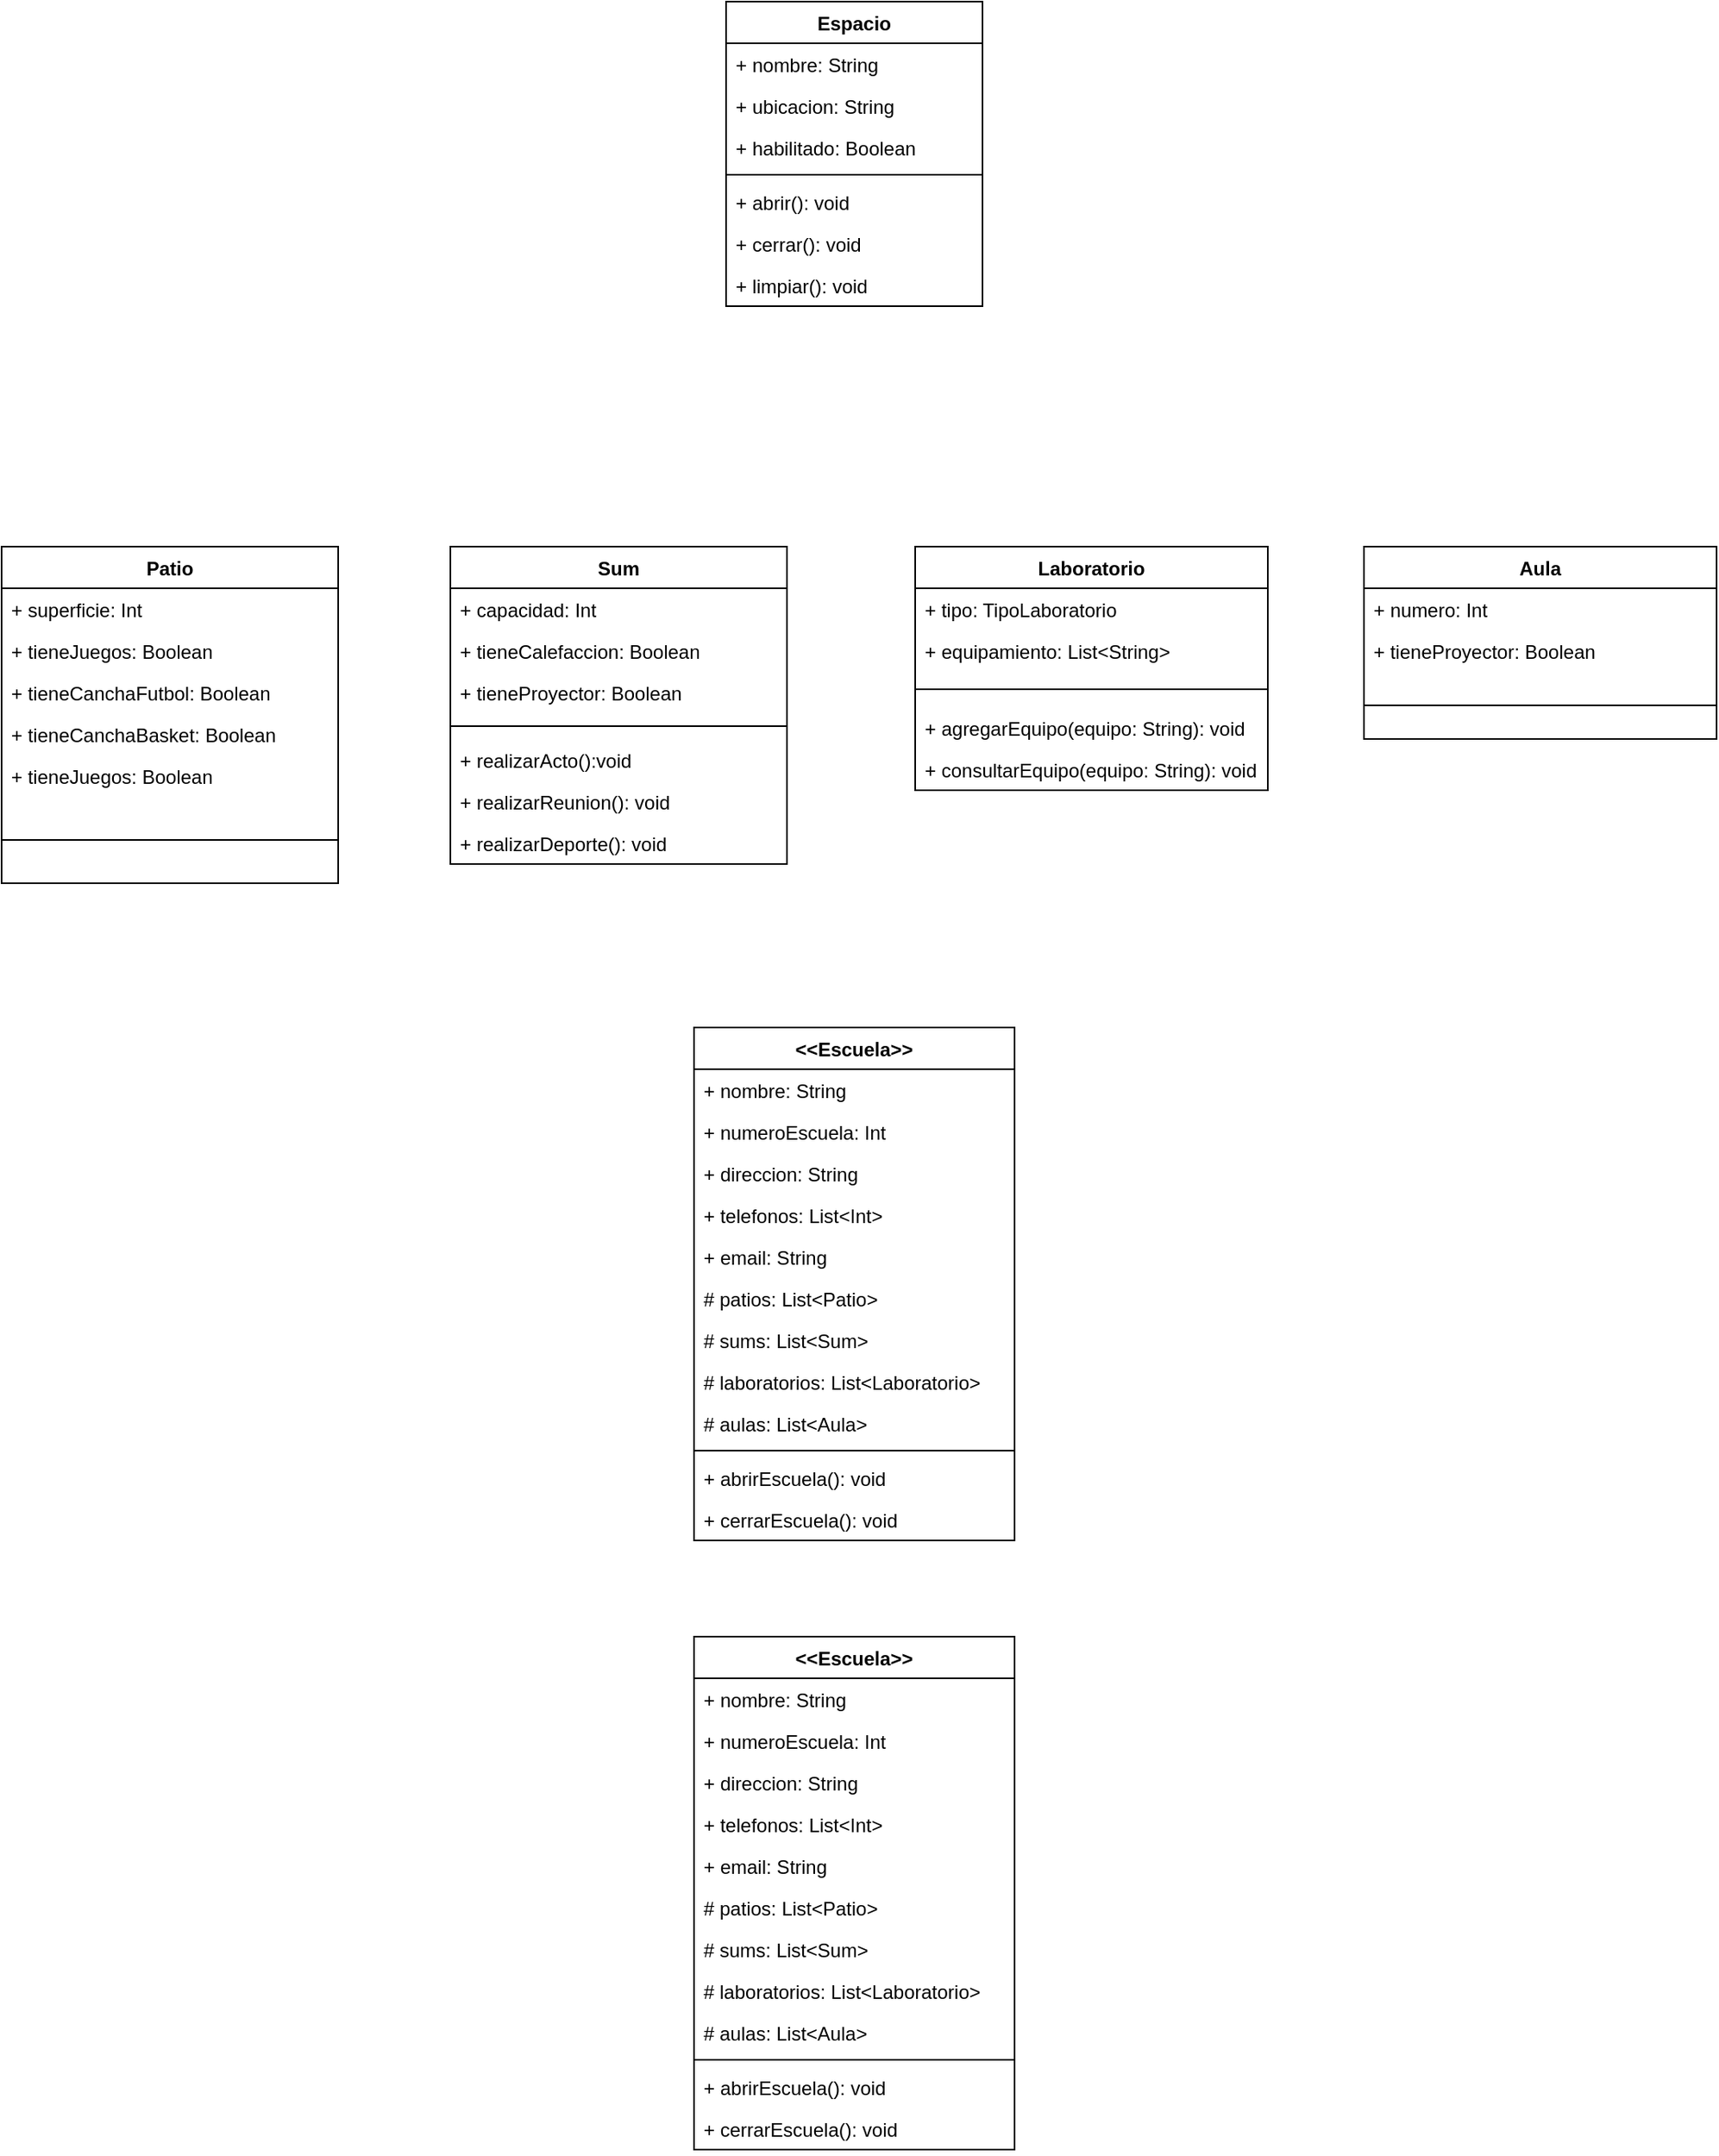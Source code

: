 <mxfile version="28.1.1">
  <diagram name="Page-1" id="GhHrxKC3wiG8L_W0QGzW">
    <mxGraphModel dx="1542" dy="212" grid="1" gridSize="10" guides="1" tooltips="1" connect="1" arrows="1" fold="1" page="0" pageScale="1" pageWidth="827" pageHeight="1169" math="0" shadow="0">
      <root>
        <mxCell id="0" />
        <mxCell id="1" parent="0" />
        <mxCell id="wv_eOz-KuKoO2hbkCVXG-1" value="Espacio" style="swimlane;fontStyle=1;align=center;verticalAlign=top;childLayout=stackLayout;horizontal=1;startSize=26;horizontalStack=0;resizeParent=1;resizeParentMax=0;resizeLast=0;collapsible=1;marginBottom=0;whiteSpace=wrap;html=1;" vertex="1" parent="1">
          <mxGeometry x="360" y="450" width="160" height="190" as="geometry" />
        </mxCell>
        <mxCell id="wv_eOz-KuKoO2hbkCVXG-2" value="&lt;div&gt;+ nombre: String&lt;/div&gt;&lt;div&gt;&lt;br&gt;&lt;/div&gt;" style="text;strokeColor=none;fillColor=none;align=left;verticalAlign=top;spacingLeft=4;spacingRight=4;overflow=hidden;rotatable=0;points=[[0,0.5],[1,0.5]];portConstraint=eastwest;whiteSpace=wrap;html=1;" vertex="1" parent="wv_eOz-KuKoO2hbkCVXG-1">
          <mxGeometry y="26" width="160" height="26" as="geometry" />
        </mxCell>
        <mxCell id="wv_eOz-KuKoO2hbkCVXG-7" value="&lt;div&gt;+ ubicacion: String&lt;/div&gt;" style="text;strokeColor=none;fillColor=none;align=left;verticalAlign=top;spacingLeft=4;spacingRight=4;overflow=hidden;rotatable=0;points=[[0,0.5],[1,0.5]];portConstraint=eastwest;whiteSpace=wrap;html=1;" vertex="1" parent="wv_eOz-KuKoO2hbkCVXG-1">
          <mxGeometry y="52" width="160" height="26" as="geometry" />
        </mxCell>
        <mxCell id="wv_eOz-KuKoO2hbkCVXG-8" value="+ habilitado: Boolean" style="text;strokeColor=none;fillColor=none;align=left;verticalAlign=top;spacingLeft=4;spacingRight=4;overflow=hidden;rotatable=0;points=[[0,0.5],[1,0.5]];portConstraint=eastwest;whiteSpace=wrap;html=1;" vertex="1" parent="wv_eOz-KuKoO2hbkCVXG-1">
          <mxGeometry y="78" width="160" height="26" as="geometry" />
        </mxCell>
        <mxCell id="wv_eOz-KuKoO2hbkCVXG-3" value="" style="line;strokeWidth=1;fillColor=none;align=left;verticalAlign=middle;spacingTop=-1;spacingLeft=3;spacingRight=3;rotatable=0;labelPosition=right;points=[];portConstraint=eastwest;strokeColor=inherit;" vertex="1" parent="wv_eOz-KuKoO2hbkCVXG-1">
          <mxGeometry y="104" width="160" height="8" as="geometry" />
        </mxCell>
        <mxCell id="wv_eOz-KuKoO2hbkCVXG-4" value="+ abrir(): void" style="text;strokeColor=none;fillColor=none;align=left;verticalAlign=top;spacingLeft=4;spacingRight=4;overflow=hidden;rotatable=0;points=[[0,0.5],[1,0.5]];portConstraint=eastwest;whiteSpace=wrap;html=1;" vertex="1" parent="wv_eOz-KuKoO2hbkCVXG-1">
          <mxGeometry y="112" width="160" height="26" as="geometry" />
        </mxCell>
        <mxCell id="wv_eOz-KuKoO2hbkCVXG-9" value="+ cerrar(): void" style="text;strokeColor=none;fillColor=none;align=left;verticalAlign=top;spacingLeft=4;spacingRight=4;overflow=hidden;rotatable=0;points=[[0,0.5],[1,0.5]];portConstraint=eastwest;whiteSpace=wrap;html=1;" vertex="1" parent="wv_eOz-KuKoO2hbkCVXG-1">
          <mxGeometry y="138" width="160" height="26" as="geometry" />
        </mxCell>
        <mxCell id="wv_eOz-KuKoO2hbkCVXG-10" value="+ limpiar(): void" style="text;strokeColor=none;fillColor=none;align=left;verticalAlign=top;spacingLeft=4;spacingRight=4;overflow=hidden;rotatable=0;points=[[0,0.5],[1,0.5]];portConstraint=eastwest;whiteSpace=wrap;html=1;" vertex="1" parent="wv_eOz-KuKoO2hbkCVXG-1">
          <mxGeometry y="164" width="160" height="26" as="geometry" />
        </mxCell>
        <mxCell id="wv_eOz-KuKoO2hbkCVXG-11" value="Patio" style="swimlane;fontStyle=1;align=center;verticalAlign=top;childLayout=stackLayout;horizontal=1;startSize=26;horizontalStack=0;resizeParent=1;resizeParentMax=0;resizeLast=0;collapsible=1;marginBottom=0;whiteSpace=wrap;html=1;" vertex="1" parent="1">
          <mxGeometry x="-92" y="790" width="210" height="210" as="geometry" />
        </mxCell>
        <mxCell id="wv_eOz-KuKoO2hbkCVXG-12" value="+ superficie: Int" style="text;strokeColor=none;fillColor=none;align=left;verticalAlign=top;spacingLeft=4;spacingRight=4;overflow=hidden;rotatable=0;points=[[0,0.5],[1,0.5]];portConstraint=eastwest;whiteSpace=wrap;html=1;" vertex="1" parent="wv_eOz-KuKoO2hbkCVXG-11">
          <mxGeometry y="26" width="210" height="26" as="geometry" />
        </mxCell>
        <mxCell id="wv_eOz-KuKoO2hbkCVXG-13" value="+ tieneJuegos: Boolean" style="text;strokeColor=none;fillColor=none;align=left;verticalAlign=top;spacingLeft=4;spacingRight=4;overflow=hidden;rotatable=0;points=[[0,0.5],[1,0.5]];portConstraint=eastwest;whiteSpace=wrap;html=1;" vertex="1" parent="wv_eOz-KuKoO2hbkCVXG-11">
          <mxGeometry y="52" width="210" height="26" as="geometry" />
        </mxCell>
        <mxCell id="wv_eOz-KuKoO2hbkCVXG-20" value="+ tieneCanchaFutbol: Boolean" style="text;strokeColor=none;fillColor=none;align=left;verticalAlign=top;spacingLeft=4;spacingRight=4;overflow=hidden;rotatable=0;points=[[0,0.5],[1,0.5]];portConstraint=eastwest;whiteSpace=wrap;html=1;" vertex="1" parent="wv_eOz-KuKoO2hbkCVXG-11">
          <mxGeometry y="78" width="210" height="26" as="geometry" />
        </mxCell>
        <mxCell id="wv_eOz-KuKoO2hbkCVXG-21" value="+ tieneCanchaBasket: Boolean" style="text;strokeColor=none;fillColor=none;align=left;verticalAlign=top;spacingLeft=4;spacingRight=4;overflow=hidden;rotatable=0;points=[[0,0.5],[1,0.5]];portConstraint=eastwest;whiteSpace=wrap;html=1;" vertex="1" parent="wv_eOz-KuKoO2hbkCVXG-11">
          <mxGeometry y="104" width="210" height="26" as="geometry" />
        </mxCell>
        <mxCell id="wv_eOz-KuKoO2hbkCVXG-22" value="+ tieneJuegos: Boolean" style="text;strokeColor=none;fillColor=none;align=left;verticalAlign=top;spacingLeft=4;spacingRight=4;overflow=hidden;rotatable=0;points=[[0,0.5],[1,0.5]];portConstraint=eastwest;whiteSpace=wrap;html=1;" vertex="1" parent="wv_eOz-KuKoO2hbkCVXG-11">
          <mxGeometry y="130" width="210" height="26" as="geometry" />
        </mxCell>
        <mxCell id="wv_eOz-KuKoO2hbkCVXG-15" value="" style="line;strokeWidth=1;fillColor=none;align=left;verticalAlign=middle;spacingTop=-1;spacingLeft=3;spacingRight=3;rotatable=0;labelPosition=right;points=[];portConstraint=eastwest;strokeColor=inherit;" vertex="1" parent="wv_eOz-KuKoO2hbkCVXG-11">
          <mxGeometry y="156" width="210" height="54" as="geometry" />
        </mxCell>
        <mxCell id="wv_eOz-KuKoO2hbkCVXG-23" value="Sum" style="swimlane;fontStyle=1;align=center;verticalAlign=top;childLayout=stackLayout;horizontal=1;startSize=26;horizontalStack=0;resizeParent=1;resizeParentMax=0;resizeLast=0;collapsible=1;marginBottom=0;whiteSpace=wrap;html=1;" vertex="1" parent="1">
          <mxGeometry x="188" y="790" width="210" height="198" as="geometry" />
        </mxCell>
        <mxCell id="wv_eOz-KuKoO2hbkCVXG-24" value="+ capacidad: Int" style="text;strokeColor=none;fillColor=none;align=left;verticalAlign=top;spacingLeft=4;spacingRight=4;overflow=hidden;rotatable=0;points=[[0,0.5],[1,0.5]];portConstraint=eastwest;whiteSpace=wrap;html=1;" vertex="1" parent="wv_eOz-KuKoO2hbkCVXG-23">
          <mxGeometry y="26" width="210" height="26" as="geometry" />
        </mxCell>
        <mxCell id="wv_eOz-KuKoO2hbkCVXG-25" value="+ tieneCalefaccion: Boolean" style="text;strokeColor=none;fillColor=none;align=left;verticalAlign=top;spacingLeft=4;spacingRight=4;overflow=hidden;rotatable=0;points=[[0,0.5],[1,0.5]];portConstraint=eastwest;whiteSpace=wrap;html=1;" vertex="1" parent="wv_eOz-KuKoO2hbkCVXG-23">
          <mxGeometry y="52" width="210" height="26" as="geometry" />
        </mxCell>
        <mxCell id="wv_eOz-KuKoO2hbkCVXG-26" value="+ tieneProyector: Boolean" style="text;strokeColor=none;fillColor=none;align=left;verticalAlign=top;spacingLeft=4;spacingRight=4;overflow=hidden;rotatable=0;points=[[0,0.5],[1,0.5]];portConstraint=eastwest;whiteSpace=wrap;html=1;" vertex="1" parent="wv_eOz-KuKoO2hbkCVXG-23">
          <mxGeometry y="78" width="210" height="26" as="geometry" />
        </mxCell>
        <mxCell id="wv_eOz-KuKoO2hbkCVXG-29" value="" style="line;strokeWidth=1;fillColor=none;align=left;verticalAlign=middle;spacingTop=-1;spacingLeft=3;spacingRight=3;rotatable=0;labelPosition=right;points=[];portConstraint=eastwest;strokeColor=inherit;" vertex="1" parent="wv_eOz-KuKoO2hbkCVXG-23">
          <mxGeometry y="104" width="210" height="16" as="geometry" />
        </mxCell>
        <mxCell id="wv_eOz-KuKoO2hbkCVXG-37" value="&lt;div&gt;+ realizarActo():void&lt;/div&gt;" style="text;strokeColor=none;fillColor=none;align=left;verticalAlign=top;spacingLeft=4;spacingRight=4;overflow=hidden;rotatable=0;points=[[0,0.5],[1,0.5]];portConstraint=eastwest;whiteSpace=wrap;html=1;" vertex="1" parent="wv_eOz-KuKoO2hbkCVXG-23">
          <mxGeometry y="120" width="210" height="26" as="geometry" />
        </mxCell>
        <mxCell id="wv_eOz-KuKoO2hbkCVXG-38" value="+ realizarReunion(): void" style="text;strokeColor=none;fillColor=none;align=left;verticalAlign=top;spacingLeft=4;spacingRight=4;overflow=hidden;rotatable=0;points=[[0,0.5],[1,0.5]];portConstraint=eastwest;whiteSpace=wrap;html=1;" vertex="1" parent="wv_eOz-KuKoO2hbkCVXG-23">
          <mxGeometry y="146" width="210" height="26" as="geometry" />
        </mxCell>
        <mxCell id="wv_eOz-KuKoO2hbkCVXG-39" value="+ realizarDeporte(): void" style="text;strokeColor=none;fillColor=none;align=left;verticalAlign=top;spacingLeft=4;spacingRight=4;overflow=hidden;rotatable=0;points=[[0,0.5],[1,0.5]];portConstraint=eastwest;whiteSpace=wrap;html=1;" vertex="1" parent="wv_eOz-KuKoO2hbkCVXG-23">
          <mxGeometry y="172" width="210" height="26" as="geometry" />
        </mxCell>
        <mxCell id="wv_eOz-KuKoO2hbkCVXG-30" value="Laboratorio" style="swimlane;fontStyle=1;align=center;verticalAlign=top;childLayout=stackLayout;horizontal=1;startSize=26;horizontalStack=0;resizeParent=1;resizeParentMax=0;resizeLast=0;collapsible=1;marginBottom=0;whiteSpace=wrap;html=1;" vertex="1" parent="1">
          <mxGeometry x="478" y="790" width="220" height="152" as="geometry" />
        </mxCell>
        <mxCell id="wv_eOz-KuKoO2hbkCVXG-33" value="+ tipo: TipoLaboratorio" style="text;strokeColor=none;fillColor=none;align=left;verticalAlign=top;spacingLeft=4;spacingRight=4;overflow=hidden;rotatable=0;points=[[0,0.5],[1,0.5]];portConstraint=eastwest;whiteSpace=wrap;html=1;" vertex="1" parent="wv_eOz-KuKoO2hbkCVXG-30">
          <mxGeometry y="26" width="220" height="26" as="geometry" />
        </mxCell>
        <mxCell id="wv_eOz-KuKoO2hbkCVXG-35" value="+ equipamiento: List&amp;lt;String&amp;gt;" style="text;strokeColor=none;fillColor=none;align=left;verticalAlign=top;spacingLeft=4;spacingRight=4;overflow=hidden;rotatable=0;points=[[0,0.5],[1,0.5]];portConstraint=eastwest;whiteSpace=wrap;html=1;" vertex="1" parent="wv_eOz-KuKoO2hbkCVXG-30">
          <mxGeometry y="52" width="220" height="26" as="geometry" />
        </mxCell>
        <mxCell id="wv_eOz-KuKoO2hbkCVXG-34" value="" style="line;strokeWidth=1;fillColor=none;align=left;verticalAlign=middle;spacingTop=-1;spacingLeft=3;spacingRight=3;rotatable=0;labelPosition=right;points=[];portConstraint=eastwest;strokeColor=inherit;" vertex="1" parent="wv_eOz-KuKoO2hbkCVXG-30">
          <mxGeometry y="78" width="220" height="22" as="geometry" />
        </mxCell>
        <mxCell id="wv_eOz-KuKoO2hbkCVXG-40" value="+ agregarEquipo(equipo: String): void" style="text;strokeColor=none;fillColor=none;align=left;verticalAlign=top;spacingLeft=4;spacingRight=4;overflow=hidden;rotatable=0;points=[[0,0.5],[1,0.5]];portConstraint=eastwest;whiteSpace=wrap;html=1;" vertex="1" parent="wv_eOz-KuKoO2hbkCVXG-30">
          <mxGeometry y="100" width="220" height="26" as="geometry" />
        </mxCell>
        <mxCell id="wv_eOz-KuKoO2hbkCVXG-41" value="+ consultarEquipo(equipo: String): void" style="text;strokeColor=none;fillColor=none;align=left;verticalAlign=top;spacingLeft=4;spacingRight=4;overflow=hidden;rotatable=0;points=[[0,0.5],[1,0.5]];portConstraint=eastwest;whiteSpace=wrap;html=1;" vertex="1" parent="wv_eOz-KuKoO2hbkCVXG-30">
          <mxGeometry y="126" width="220" height="26" as="geometry" />
        </mxCell>
        <mxCell id="wv_eOz-KuKoO2hbkCVXG-42" value="Aula" style="swimlane;fontStyle=1;align=center;verticalAlign=top;childLayout=stackLayout;horizontal=1;startSize=26;horizontalStack=0;resizeParent=1;resizeParentMax=0;resizeLast=0;collapsible=1;marginBottom=0;whiteSpace=wrap;html=1;" vertex="1" parent="1">
          <mxGeometry x="758" y="790" width="220" height="120" as="geometry" />
        </mxCell>
        <mxCell id="wv_eOz-KuKoO2hbkCVXG-43" value="+ numero: Int" style="text;strokeColor=none;fillColor=none;align=left;verticalAlign=top;spacingLeft=4;spacingRight=4;overflow=hidden;rotatable=0;points=[[0,0.5],[1,0.5]];portConstraint=eastwest;whiteSpace=wrap;html=1;" vertex="1" parent="wv_eOz-KuKoO2hbkCVXG-42">
          <mxGeometry y="26" width="220" height="26" as="geometry" />
        </mxCell>
        <mxCell id="wv_eOz-KuKoO2hbkCVXG-44" value="+ tieneProyector: Boolean" style="text;strokeColor=none;fillColor=none;align=left;verticalAlign=top;spacingLeft=4;spacingRight=4;overflow=hidden;rotatable=0;points=[[0,0.5],[1,0.5]];portConstraint=eastwest;whiteSpace=wrap;html=1;" vertex="1" parent="wv_eOz-KuKoO2hbkCVXG-42">
          <mxGeometry y="52" width="220" height="26" as="geometry" />
        </mxCell>
        <mxCell id="wv_eOz-KuKoO2hbkCVXG-45" value="" style="line;strokeWidth=1;fillColor=none;align=left;verticalAlign=middle;spacingTop=-1;spacingLeft=3;spacingRight=3;rotatable=0;labelPosition=right;points=[];portConstraint=eastwest;strokeColor=inherit;" vertex="1" parent="wv_eOz-KuKoO2hbkCVXG-42">
          <mxGeometry y="78" width="220" height="42" as="geometry" />
        </mxCell>
        <mxCell id="wv_eOz-KuKoO2hbkCVXG-48" value="&amp;lt;&amp;lt;Escuela&amp;gt;&amp;gt;" style="swimlane;fontStyle=1;align=center;verticalAlign=top;childLayout=stackLayout;horizontal=1;startSize=26;horizontalStack=0;resizeParent=1;resizeParentMax=0;resizeLast=0;collapsible=1;marginBottom=0;whiteSpace=wrap;html=1;" vertex="1" parent="1">
          <mxGeometry x="340" y="1090" width="200" height="320" as="geometry" />
        </mxCell>
        <mxCell id="wv_eOz-KuKoO2hbkCVXG-49" value="+ nombre: String" style="text;strokeColor=none;fillColor=none;align=left;verticalAlign=top;spacingLeft=4;spacingRight=4;overflow=hidden;rotatable=0;points=[[0,0.5],[1,0.5]];portConstraint=eastwest;whiteSpace=wrap;html=1;" vertex="1" parent="wv_eOz-KuKoO2hbkCVXG-48">
          <mxGeometry y="26" width="200" height="26" as="geometry" />
        </mxCell>
        <mxCell id="wv_eOz-KuKoO2hbkCVXG-52" value="+ numeroEscuela: Int" style="text;strokeColor=none;fillColor=none;align=left;verticalAlign=top;spacingLeft=4;spacingRight=4;overflow=hidden;rotatable=0;points=[[0,0.5],[1,0.5]];portConstraint=eastwest;whiteSpace=wrap;html=1;" vertex="1" parent="wv_eOz-KuKoO2hbkCVXG-48">
          <mxGeometry y="52" width="200" height="26" as="geometry" />
        </mxCell>
        <mxCell id="wv_eOz-KuKoO2hbkCVXG-53" value="+ direccion: String" style="text;strokeColor=none;fillColor=none;align=left;verticalAlign=top;spacingLeft=4;spacingRight=4;overflow=hidden;rotatable=0;points=[[0,0.5],[1,0.5]];portConstraint=eastwest;whiteSpace=wrap;html=1;" vertex="1" parent="wv_eOz-KuKoO2hbkCVXG-48">
          <mxGeometry y="78" width="200" height="26" as="geometry" />
        </mxCell>
        <mxCell id="wv_eOz-KuKoO2hbkCVXG-54" value="+ telefonos: List&amp;lt;Int&amp;gt;" style="text;strokeColor=none;fillColor=none;align=left;verticalAlign=top;spacingLeft=4;spacingRight=4;overflow=hidden;rotatable=0;points=[[0,0.5],[1,0.5]];portConstraint=eastwest;whiteSpace=wrap;html=1;" vertex="1" parent="wv_eOz-KuKoO2hbkCVXG-48">
          <mxGeometry y="104" width="200" height="26" as="geometry" />
        </mxCell>
        <mxCell id="wv_eOz-KuKoO2hbkCVXG-55" value="+ email: String" style="text;strokeColor=none;fillColor=none;align=left;verticalAlign=top;spacingLeft=4;spacingRight=4;overflow=hidden;rotatable=0;points=[[0,0.5],[1,0.5]];portConstraint=eastwest;whiteSpace=wrap;html=1;" vertex="1" parent="wv_eOz-KuKoO2hbkCVXG-48">
          <mxGeometry y="130" width="200" height="26" as="geometry" />
        </mxCell>
        <mxCell id="wv_eOz-KuKoO2hbkCVXG-56" value="# patios: List&amp;lt;Patio&amp;gt;" style="text;strokeColor=none;fillColor=none;align=left;verticalAlign=top;spacingLeft=4;spacingRight=4;overflow=hidden;rotatable=0;points=[[0,0.5],[1,0.5]];portConstraint=eastwest;whiteSpace=wrap;html=1;" vertex="1" parent="wv_eOz-KuKoO2hbkCVXG-48">
          <mxGeometry y="156" width="200" height="26" as="geometry" />
        </mxCell>
        <mxCell id="wv_eOz-KuKoO2hbkCVXG-57" value="# sums: List&amp;lt;Sum&amp;gt;" style="text;strokeColor=none;fillColor=none;align=left;verticalAlign=top;spacingLeft=4;spacingRight=4;overflow=hidden;rotatable=0;points=[[0,0.5],[1,0.5]];portConstraint=eastwest;whiteSpace=wrap;html=1;" vertex="1" parent="wv_eOz-KuKoO2hbkCVXG-48">
          <mxGeometry y="182" width="200" height="26" as="geometry" />
        </mxCell>
        <mxCell id="wv_eOz-KuKoO2hbkCVXG-58" value="# laboratorios: List&amp;lt;Laboratorio&amp;gt;" style="text;strokeColor=none;fillColor=none;align=left;verticalAlign=top;spacingLeft=4;spacingRight=4;overflow=hidden;rotatable=0;points=[[0,0.5],[1,0.5]];portConstraint=eastwest;whiteSpace=wrap;html=1;" vertex="1" parent="wv_eOz-KuKoO2hbkCVXG-48">
          <mxGeometry y="208" width="200" height="26" as="geometry" />
        </mxCell>
        <mxCell id="wv_eOz-KuKoO2hbkCVXG-59" value="# aulas: List&amp;lt;Aula&amp;gt;" style="text;strokeColor=none;fillColor=none;align=left;verticalAlign=top;spacingLeft=4;spacingRight=4;overflow=hidden;rotatable=0;points=[[0,0.5],[1,0.5]];portConstraint=eastwest;whiteSpace=wrap;html=1;" vertex="1" parent="wv_eOz-KuKoO2hbkCVXG-48">
          <mxGeometry y="234" width="200" height="26" as="geometry" />
        </mxCell>
        <mxCell id="wv_eOz-KuKoO2hbkCVXG-50" value="" style="line;strokeWidth=1;fillColor=none;align=left;verticalAlign=middle;spacingTop=-1;spacingLeft=3;spacingRight=3;rotatable=0;labelPosition=right;points=[];portConstraint=eastwest;strokeColor=inherit;" vertex="1" parent="wv_eOz-KuKoO2hbkCVXG-48">
          <mxGeometry y="260" width="200" height="8" as="geometry" />
        </mxCell>
        <mxCell id="wv_eOz-KuKoO2hbkCVXG-51" value="+ abrirEscuela(): void" style="text;strokeColor=none;fillColor=none;align=left;verticalAlign=top;spacingLeft=4;spacingRight=4;overflow=hidden;rotatable=0;points=[[0,0.5],[1,0.5]];portConstraint=eastwest;whiteSpace=wrap;html=1;" vertex="1" parent="wv_eOz-KuKoO2hbkCVXG-48">
          <mxGeometry y="268" width="200" height="26" as="geometry" />
        </mxCell>
        <mxCell id="wv_eOz-KuKoO2hbkCVXG-60" value="+ cerrarEscuela(): void" style="text;strokeColor=none;fillColor=none;align=left;verticalAlign=top;spacingLeft=4;spacingRight=4;overflow=hidden;rotatable=0;points=[[0,0.5],[1,0.5]];portConstraint=eastwest;whiteSpace=wrap;html=1;" vertex="1" parent="wv_eOz-KuKoO2hbkCVXG-48">
          <mxGeometry y="294" width="200" height="26" as="geometry" />
        </mxCell>
        <mxCell id="wv_eOz-KuKoO2hbkCVXG-61" value="&amp;lt;&amp;lt;Escuela&amp;gt;&amp;gt;" style="swimlane;fontStyle=1;align=center;verticalAlign=top;childLayout=stackLayout;horizontal=1;startSize=26;horizontalStack=0;resizeParent=1;resizeParentMax=0;resizeLast=0;collapsible=1;marginBottom=0;whiteSpace=wrap;html=1;" vertex="1" parent="1">
          <mxGeometry x="340" y="1470" width="200" height="320" as="geometry" />
        </mxCell>
        <mxCell id="wv_eOz-KuKoO2hbkCVXG-62" value="+ nombre: String" style="text;strokeColor=none;fillColor=none;align=left;verticalAlign=top;spacingLeft=4;spacingRight=4;overflow=hidden;rotatable=0;points=[[0,0.5],[1,0.5]];portConstraint=eastwest;whiteSpace=wrap;html=1;" vertex="1" parent="wv_eOz-KuKoO2hbkCVXG-61">
          <mxGeometry y="26" width="200" height="26" as="geometry" />
        </mxCell>
        <mxCell id="wv_eOz-KuKoO2hbkCVXG-63" value="+ numeroEscuela: Int" style="text;strokeColor=none;fillColor=none;align=left;verticalAlign=top;spacingLeft=4;spacingRight=4;overflow=hidden;rotatable=0;points=[[0,0.5],[1,0.5]];portConstraint=eastwest;whiteSpace=wrap;html=1;" vertex="1" parent="wv_eOz-KuKoO2hbkCVXG-61">
          <mxGeometry y="52" width="200" height="26" as="geometry" />
        </mxCell>
        <mxCell id="wv_eOz-KuKoO2hbkCVXG-64" value="+ direccion: String" style="text;strokeColor=none;fillColor=none;align=left;verticalAlign=top;spacingLeft=4;spacingRight=4;overflow=hidden;rotatable=0;points=[[0,0.5],[1,0.5]];portConstraint=eastwest;whiteSpace=wrap;html=1;" vertex="1" parent="wv_eOz-KuKoO2hbkCVXG-61">
          <mxGeometry y="78" width="200" height="26" as="geometry" />
        </mxCell>
        <mxCell id="wv_eOz-KuKoO2hbkCVXG-65" value="+ telefonos: List&amp;lt;Int&amp;gt;" style="text;strokeColor=none;fillColor=none;align=left;verticalAlign=top;spacingLeft=4;spacingRight=4;overflow=hidden;rotatable=0;points=[[0,0.5],[1,0.5]];portConstraint=eastwest;whiteSpace=wrap;html=1;" vertex="1" parent="wv_eOz-KuKoO2hbkCVXG-61">
          <mxGeometry y="104" width="200" height="26" as="geometry" />
        </mxCell>
        <mxCell id="wv_eOz-KuKoO2hbkCVXG-66" value="+ email: String" style="text;strokeColor=none;fillColor=none;align=left;verticalAlign=top;spacingLeft=4;spacingRight=4;overflow=hidden;rotatable=0;points=[[0,0.5],[1,0.5]];portConstraint=eastwest;whiteSpace=wrap;html=1;" vertex="1" parent="wv_eOz-KuKoO2hbkCVXG-61">
          <mxGeometry y="130" width="200" height="26" as="geometry" />
        </mxCell>
        <mxCell id="wv_eOz-KuKoO2hbkCVXG-67" value="# patios: List&amp;lt;Patio&amp;gt;" style="text;strokeColor=none;fillColor=none;align=left;verticalAlign=top;spacingLeft=4;spacingRight=4;overflow=hidden;rotatable=0;points=[[0,0.5],[1,0.5]];portConstraint=eastwest;whiteSpace=wrap;html=1;" vertex="1" parent="wv_eOz-KuKoO2hbkCVXG-61">
          <mxGeometry y="156" width="200" height="26" as="geometry" />
        </mxCell>
        <mxCell id="wv_eOz-KuKoO2hbkCVXG-68" value="# sums: List&amp;lt;Sum&amp;gt;" style="text;strokeColor=none;fillColor=none;align=left;verticalAlign=top;spacingLeft=4;spacingRight=4;overflow=hidden;rotatable=0;points=[[0,0.5],[1,0.5]];portConstraint=eastwest;whiteSpace=wrap;html=1;" vertex="1" parent="wv_eOz-KuKoO2hbkCVXG-61">
          <mxGeometry y="182" width="200" height="26" as="geometry" />
        </mxCell>
        <mxCell id="wv_eOz-KuKoO2hbkCVXG-69" value="# laboratorios: List&amp;lt;Laboratorio&amp;gt;" style="text;strokeColor=none;fillColor=none;align=left;verticalAlign=top;spacingLeft=4;spacingRight=4;overflow=hidden;rotatable=0;points=[[0,0.5],[1,0.5]];portConstraint=eastwest;whiteSpace=wrap;html=1;" vertex="1" parent="wv_eOz-KuKoO2hbkCVXG-61">
          <mxGeometry y="208" width="200" height="26" as="geometry" />
        </mxCell>
        <mxCell id="wv_eOz-KuKoO2hbkCVXG-70" value="# aulas: List&amp;lt;Aula&amp;gt;" style="text;strokeColor=none;fillColor=none;align=left;verticalAlign=top;spacingLeft=4;spacingRight=4;overflow=hidden;rotatable=0;points=[[0,0.5],[1,0.5]];portConstraint=eastwest;whiteSpace=wrap;html=1;" vertex="1" parent="wv_eOz-KuKoO2hbkCVXG-61">
          <mxGeometry y="234" width="200" height="26" as="geometry" />
        </mxCell>
        <mxCell id="wv_eOz-KuKoO2hbkCVXG-71" value="" style="line;strokeWidth=1;fillColor=none;align=left;verticalAlign=middle;spacingTop=-1;spacingLeft=3;spacingRight=3;rotatable=0;labelPosition=right;points=[];portConstraint=eastwest;strokeColor=inherit;" vertex="1" parent="wv_eOz-KuKoO2hbkCVXG-61">
          <mxGeometry y="260" width="200" height="8" as="geometry" />
        </mxCell>
        <mxCell id="wv_eOz-KuKoO2hbkCVXG-72" value="+ abrirEscuela(): void" style="text;strokeColor=none;fillColor=none;align=left;verticalAlign=top;spacingLeft=4;spacingRight=4;overflow=hidden;rotatable=0;points=[[0,0.5],[1,0.5]];portConstraint=eastwest;whiteSpace=wrap;html=1;" vertex="1" parent="wv_eOz-KuKoO2hbkCVXG-61">
          <mxGeometry y="268" width="200" height="26" as="geometry" />
        </mxCell>
        <mxCell id="wv_eOz-KuKoO2hbkCVXG-73" value="+ cerrarEscuela(): void" style="text;strokeColor=none;fillColor=none;align=left;verticalAlign=top;spacingLeft=4;spacingRight=4;overflow=hidden;rotatable=0;points=[[0,0.5],[1,0.5]];portConstraint=eastwest;whiteSpace=wrap;html=1;" vertex="1" parent="wv_eOz-KuKoO2hbkCVXG-61">
          <mxGeometry y="294" width="200" height="26" as="geometry" />
        </mxCell>
      </root>
    </mxGraphModel>
  </diagram>
</mxfile>
